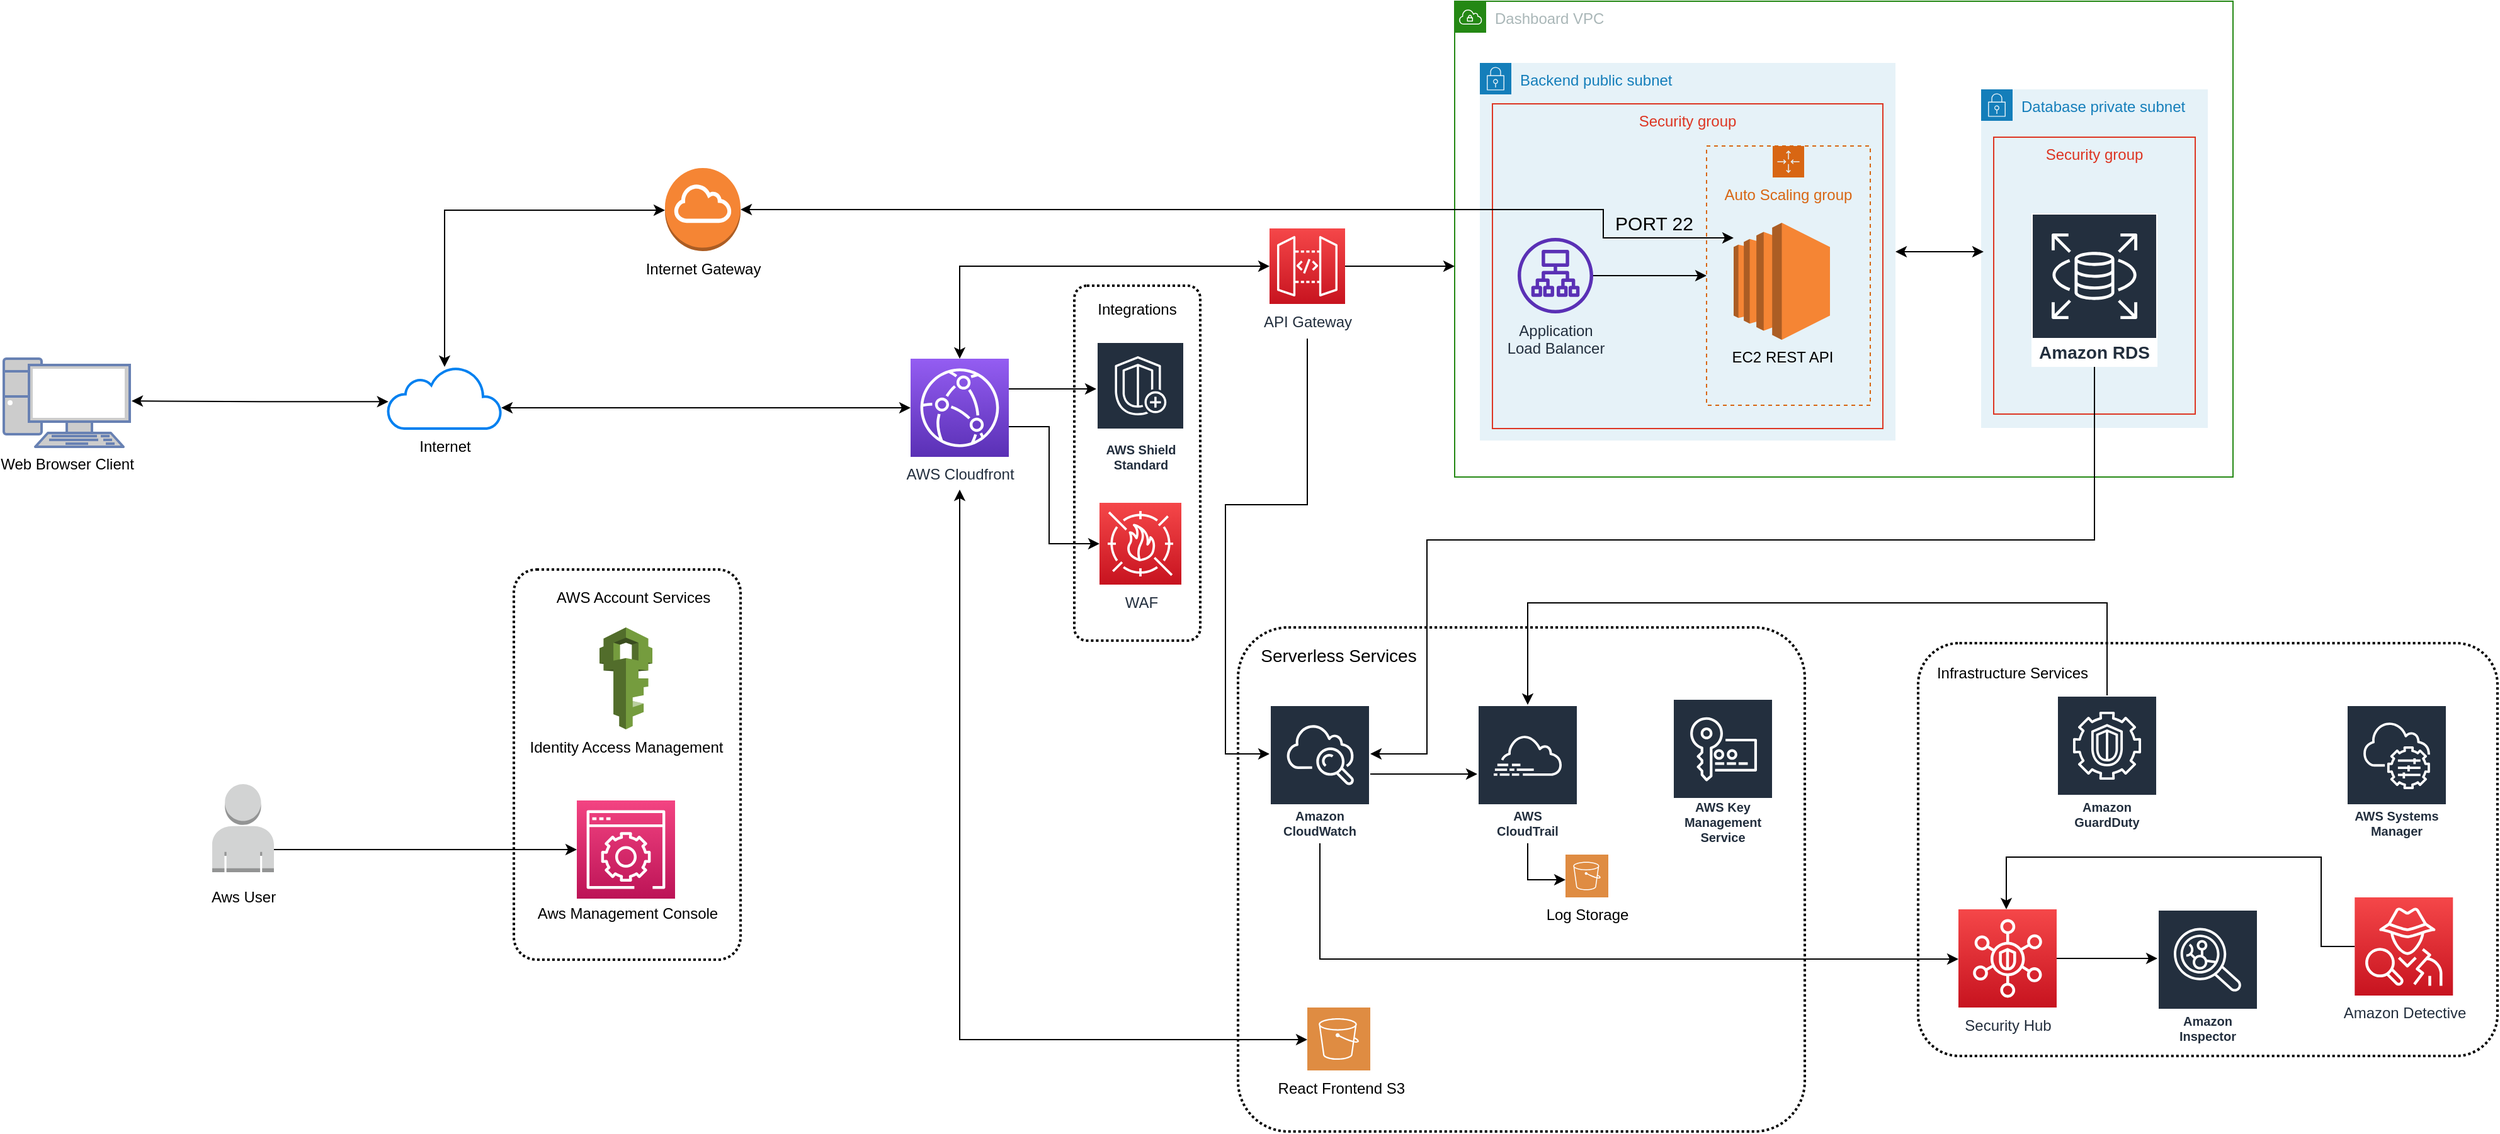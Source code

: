<mxfile version="14.7.3" type="device"><diagram id="Ht1M8jgEwFfnCIfOTk4-" name="Page-1"><mxGraphModel dx="1673" dy="931" grid="1" gridSize="10" guides="1" tooltips="1" connect="1" arrows="1" fold="1" page="1" pageScale="1" pageWidth="1169" pageHeight="827" math="0" shadow="0"><root><mxCell id="0"/><mxCell id="1" parent="0"/><mxCell id="OfNT1qkQO60J9ZN13zYA-43" value="" style="rounded=1;arcSize=10;dashed=1;fillColor=none;gradientColor=none;dashPattern=1 1;strokeWidth=2;" parent="1" vertex="1"><mxGeometry x="425" y="503.5" width="180" height="310" as="geometry"/></mxCell><mxCell id="gOyZL2xk11Li-CQd1Kv6-8" value="" style="rounded=1;arcSize=10;dashed=1;fillColor=none;gradientColor=none;dashPattern=1 1;strokeWidth=2;" parent="1" vertex="1"><mxGeometry x="1000" y="549.5" width="450" height="400.5" as="geometry"/></mxCell><mxCell id="5bD9tp8hiBj_-fqCJR-i-84" value="Dashboard VPC" style="points=[[0,0],[0.25,0],[0.5,0],[0.75,0],[1,0],[1,0.25],[1,0.5],[1,0.75],[1,1],[0.75,1],[0.5,1],[0.25,1],[0,1],[0,0.75],[0,0.5],[0,0.25]];outlineConnect=0;gradientColor=none;html=1;whiteSpace=wrap;fontSize=12;fontStyle=0;shape=mxgraph.aws4.group;grIcon=mxgraph.aws4.group_vpc;strokeColor=#248814;fillColor=none;verticalAlign=top;align=left;spacingLeft=30;fontColor=#AAB7B8;dashed=0;" parent="1" vertex="1"><mxGeometry x="1172" y="52" width="618" height="378" as="geometry"/></mxCell><mxCell id="5bD9tp8hiBj_-fqCJR-i-40" value="Backend private subnet" style="points=[[0,0],[0.25,0],[0.5,0],[0.75,0],[1,0],[1,0.25],[1,0.5],[1,0.75],[1,1],[0.75,1],[0.5,1],[0.25,1],[0,1],[0,0.75],[0,0.5],[0,0.25]];outlineConnect=0;gradientColor=none;html=1;whiteSpace=wrap;fontSize=12;fontStyle=0;shape=mxgraph.aws4.group;grIcon=mxgraph.aws4.group_security_group;grStroke=0;strokeColor=#147EBA;fillColor=#E6F2F8;verticalAlign=top;align=left;spacingLeft=30;fontColor=#147EBA;dashed=0;" parent="1" vertex="1"><mxGeometry x="1192" y="133" width="320" height="230" as="geometry"/></mxCell><mxCell id="5bD9tp8hiBj_-fqCJR-i-55" style="edgeStyle=orthogonalEdgeStyle;rounded=0;orthogonalLoop=1;jettySize=auto;html=1;entryX=0;entryY=0.5;entryDx=0;entryDy=0;" parent="1" source="5bD9tp8hiBj_-fqCJR-i-41" target="5bD9tp8hiBj_-fqCJR-i-42" edge="1"><mxGeometry relative="1" as="geometry"/></mxCell><mxCell id="5bD9tp8hiBj_-fqCJR-i-41" value="&lt;div&gt;Application&lt;br&gt;&lt;/div&gt;&lt;div&gt; Load Balancer&lt;/div&gt;" style="outlineConnect=0;fontColor=#232F3E;gradientColor=none;fillColor=#5A30B5;strokeColor=none;dashed=0;verticalLabelPosition=bottom;verticalAlign=top;align=center;html=1;fontSize=12;fontStyle=0;aspect=fixed;pointerEvents=1;shape=mxgraph.aws4.application_load_balancer;" parent="1" vertex="1"><mxGeometry x="1222" y="218" width="60" height="60" as="geometry"/></mxCell><mxCell id="5bD9tp8hiBj_-fqCJR-i-42" value="Auto Scaling group" style="points=[[0,0],[0.25,0],[0.5,0],[0.75,0],[1,0],[1,0.25],[1,0.5],[1,0.75],[1,1],[0.75,1],[0.5,1],[0.25,1],[0,1],[0,0.75],[0,0.5],[0,0.25]];outlineConnect=0;gradientColor=none;html=1;whiteSpace=wrap;fontSize=12;fontStyle=0;shape=mxgraph.aws4.groupCenter;grIcon=mxgraph.aws4.group_auto_scaling_group;grStroke=1;strokeColor=#D86613;fillColor=none;verticalAlign=top;align=center;fontColor=#D86613;dashed=1;spacingTop=25;" parent="1" vertex="1"><mxGeometry x="1372" y="145" width="130" height="206" as="geometry"/></mxCell><mxCell id="5bD9tp8hiBj_-fqCJR-i-43" value="&lt;div&gt;Backend instance 2&lt;/div&gt;" style="points=[[0,0,0],[0.25,0,0],[0.5,0,0],[0.75,0,0],[1,0,0],[0,1,0],[0.25,1,0],[0.5,1,0],[0.75,1,0],[1,1,0],[0,0.25,0],[0,0.5,0],[0,0.75,0],[1,0.25,0],[1,0.5,0],[1,0.75,0]];outlineConnect=0;fontColor=#232F3E;gradientColor=#F78E04;gradientDirection=north;fillColor=#D05C17;strokeColor=#ffffff;dashed=0;verticalLabelPosition=bottom;verticalAlign=top;align=center;html=1;fontSize=12;fontStyle=0;aspect=fixed;shape=mxgraph.aws4.resourceIcon;resIcon=mxgraph.aws4.compute;" parent="1" vertex="1"><mxGeometry x="1413" y="273" width="48" height="48" as="geometry"/></mxCell><mxCell id="5bD9tp8hiBj_-fqCJR-i-44" value="Backend instance 1" style="points=[[0,0,0],[0.25,0,0],[0.5,0,0],[0.75,0,0],[1,0,0],[0,1,0],[0.25,1,0],[0.5,1,0],[0.75,1,0],[1,1,0],[0,0.25,0],[0,0.5,0],[0,0.75,0],[1,0.25,0],[1,0.5,0],[1,0.75,0]];outlineConnect=0;fontColor=#232F3E;gradientColor=#F78E04;gradientDirection=north;fillColor=#D05C17;strokeColor=#ffffff;dashed=0;verticalLabelPosition=bottom;verticalAlign=top;align=center;html=1;fontSize=12;fontStyle=0;aspect=fixed;shape=mxgraph.aws4.resourceIcon;resIcon=mxgraph.aws4.compute;" parent="1" vertex="1"><mxGeometry x="1413.5" y="194" width="47" height="47" as="geometry"/></mxCell><mxCell id="5bD9tp8hiBj_-fqCJR-i-87" value="Internet Gateway" style="outlineConnect=0;dashed=0;verticalLabelPosition=bottom;verticalAlign=top;align=center;html=1;shape=mxgraph.aws3.internet_gateway;fillColor=#F58534;gradientColor=none;" parent="1" vertex="1"><mxGeometry x="545" y="184.5" width="60" height="66" as="geometry"/></mxCell><mxCell id="5bD9tp8hiBj_-fqCJR-i-90" value="Database private subnet" style="points=[[0,0],[0.25,0],[0.5,0],[0.75,0],[1,0],[1,0.25],[1,0.5],[1,0.75],[1,1],[0.75,1],[0.5,1],[0.25,1],[0,1],[0,0.75],[0,0.5],[0,0.25]];outlineConnect=0;gradientColor=none;html=1;whiteSpace=wrap;fontSize=12;fontStyle=0;shape=mxgraph.aws4.group;grIcon=mxgraph.aws4.group_security_group;grStroke=0;strokeColor=#147EBA;fillColor=#E6F2F8;verticalAlign=top;align=left;spacingLeft=30;fontColor=#147EBA;dashed=0;" parent="1" vertex="1"><mxGeometry x="1590" y="122" width="180" height="269" as="geometry"/></mxCell><mxCell id="Rqp0XbIb-eii7yiD4MMt-11" value="" style="edgeStyle=orthogonalEdgeStyle;rounded=0;orthogonalLoop=1;jettySize=auto;html=1;startArrow=classic;startFill=1;" parent="1" source="5bD9tp8hiBj_-fqCJR-i-95" edge="1"><mxGeometry relative="1" as="geometry"><mxPoint x="1592" y="251" as="targetPoint"/><Array as="points"><mxPoint x="1592" y="251"/></Array></mxGeometry></mxCell><mxCell id="5bD9tp8hiBj_-fqCJR-i-95" value="Backend public subnet" style="points=[[0,0],[0.25,0],[0.5,0],[0.75,0],[1,0],[1,0.25],[1,0.5],[1,0.75],[1,1],[0.75,1],[0.5,1],[0.25,1],[0,1],[0,0.75],[0,0.5],[0,0.25]];outlineConnect=0;gradientColor=none;html=1;whiteSpace=wrap;fontSize=12;fontStyle=0;shape=mxgraph.aws4.group;grIcon=mxgraph.aws4.group_security_group;grStroke=0;strokeColor=#147EBA;fillColor=#E6F2F8;verticalAlign=top;align=left;spacingLeft=30;fontColor=#147EBA;dashed=0;" parent="1" vertex="1"><mxGeometry x="1192" y="101" width="330" height="300" as="geometry"/></mxCell><mxCell id="5bD9tp8hiBj_-fqCJR-i-96" style="edgeStyle=orthogonalEdgeStyle;rounded=0;orthogonalLoop=1;jettySize=auto;html=1;entryX=0;entryY=0.5;entryDx=0;entryDy=0;" parent="1" source="5bD9tp8hiBj_-fqCJR-i-97" target="5bD9tp8hiBj_-fqCJR-i-98" edge="1"><mxGeometry relative="1" as="geometry"/></mxCell><mxCell id="5bD9tp8hiBj_-fqCJR-i-97" value="&lt;div&gt;Application&lt;br&gt;&lt;/div&gt;&lt;div&gt; Load Balancer&lt;/div&gt;" style="outlineConnect=0;fontColor=#232F3E;gradientColor=none;fillColor=#5A30B5;strokeColor=none;dashed=0;verticalLabelPosition=bottom;verticalAlign=top;align=center;html=1;fontSize=12;fontStyle=0;aspect=fixed;pointerEvents=1;shape=mxgraph.aws4.application_load_balancer;" parent="1" vertex="1"><mxGeometry x="1222" y="240" width="60" height="60" as="geometry"/></mxCell><mxCell id="5bD9tp8hiBj_-fqCJR-i-98" value="Auto Scaling group" style="points=[[0,0],[0.25,0],[0.5,0],[0.75,0],[1,0],[1,0.25],[1,0.5],[1,0.75],[1,1],[0.75,1],[0.5,1],[0.25,1],[0,1],[0,0.75],[0,0.5],[0,0.25]];outlineConnect=0;gradientColor=none;html=1;whiteSpace=wrap;fontSize=12;fontStyle=0;shape=mxgraph.aws4.groupCenter;grIcon=mxgraph.aws4.group_auto_scaling_group;grStroke=1;strokeColor=#D86613;fillColor=none;verticalAlign=top;align=center;fontColor=#D86613;dashed=1;spacingTop=25;" parent="1" vertex="1"><mxGeometry x="1372" y="167" width="130" height="206" as="geometry"/></mxCell><mxCell id="5bD9tp8hiBj_-fqCJR-i-161" value="WAF" style="points=[[0,0,0],[0.25,0,0],[0.5,0,0],[0.75,0,0],[1,0,0],[0,1,0],[0.25,1,0],[0.5,1,0],[0.75,1,0],[1,1,0],[0,0.25,0],[0,0.5,0],[0,0.75,0],[1,0.25,0],[1,0.5,0],[1,0.75,0]];outlineConnect=0;fontColor=#232F3E;gradientColor=#F54749;gradientDirection=north;fillColor=#C7131F;strokeColor=#ffffff;dashed=0;verticalLabelPosition=bottom;verticalAlign=top;align=center;html=1;fontSize=12;fontStyle=0;aspect=fixed;shape=mxgraph.aws4.resourceIcon;resIcon=mxgraph.aws4.waf;" parent="1" vertex="1"><mxGeometry x="890" y="450.5" width="65" height="65" as="geometry"/></mxCell><mxCell id="AzsHXXEYTiolJdEt9Cau-11" style="edgeStyle=orthogonalEdgeStyle;rounded=0;orthogonalLoop=1;jettySize=auto;html=1;entryX=0.004;entryY=0.565;entryDx=0;entryDy=0;entryPerimeter=0;startArrow=classic;startFill=1;" parent="1" target="AzsHXXEYTiolJdEt9Cau-10" edge="1"><mxGeometry relative="1" as="geometry"><mxPoint x="121.5" y="369.571" as="sourcePoint"/></mxGeometry></mxCell><mxCell id="gOyZL2xk11Li-CQd1Kv6-32" style="edgeStyle=orthogonalEdgeStyle;rounded=0;orthogonalLoop=1;jettySize=auto;html=1;startArrow=classic;startFill=1;" parent="1" source="AzsHXXEYTiolJdEt9Cau-10" target="5bD9tp8hiBj_-fqCJR-i-87" edge="1"><mxGeometry relative="1" as="geometry"><Array as="points"><mxPoint x="370" y="218"/></Array></mxGeometry></mxCell><mxCell id="C-Svo6G3PTKZMc2ujRzD-8" style="edgeStyle=orthogonalEdgeStyle;rounded=0;orthogonalLoop=1;jettySize=auto;html=1;entryX=0;entryY=0.5;entryDx=0;entryDy=0;entryPerimeter=0;startArrow=classic;startFill=1;" parent="1" source="AzsHXXEYTiolJdEt9Cau-10" target="gOyZL2xk11Li-CQd1Kv6-11" edge="1"><mxGeometry relative="1" as="geometry"><Array as="points"><mxPoint x="490" y="375"/><mxPoint x="490" y="375"/></Array></mxGeometry></mxCell><mxCell id="AzsHXXEYTiolJdEt9Cau-10" value="Internet" style="html=1;verticalLabelPosition=bottom;align=center;labelBackgroundColor=#ffffff;verticalAlign=top;strokeWidth=2;strokeColor=#0080F0;shadow=0;dashed=0;shape=mxgraph.ios7.icons.cloud;" parent="1" vertex="1"><mxGeometry x="325" y="342.5" width="90" height="49" as="geometry"/></mxCell><mxCell id="Rqp0XbIb-eii7yiD4MMt-9" value="Security group" style="fillColor=none;strokeColor=#DD3522;verticalAlign=top;fontStyle=0;fontColor=#DD3522;" parent="1" vertex="1"><mxGeometry x="1202" y="133.5" width="310" height="258" as="geometry"/></mxCell><mxCell id="PzAZGAQIhBLgFSPefWxm-6" value="&lt;div&gt;&amp;nbsp;React Frontend S3&lt;br&gt;&lt;/div&gt;" style="pointerEvents=1;shadow=0;dashed=0;html=1;strokeColor=none;fillColor=#DF8C42;labelPosition=center;verticalLabelPosition=bottom;verticalAlign=top;align=center;outlineConnect=0;shape=mxgraph.veeam2.aws_s3;" parent="1" vertex="1"><mxGeometry x="1055" y="851.5" width="50" height="50" as="geometry"/></mxCell><mxCell id="gOyZL2xk11Li-CQd1Kv6-19" style="edgeStyle=orthogonalEdgeStyle;rounded=0;orthogonalLoop=1;jettySize=auto;html=1;" parent="1" source="PzAZGAQIhBLgFSPefWxm-10" target="5bD9tp8hiBj_-fqCJR-i-84" edge="1"><mxGeometry relative="1" as="geometry"><mxPoint x="1427" y="329.75" as="targetPoint"/><Array as="points"><mxPoint x="1052" y="260"/></Array></mxGeometry></mxCell><mxCell id="C-Svo6G3PTKZMc2ujRzD-9" style="edgeStyle=orthogonalEdgeStyle;rounded=0;orthogonalLoop=1;jettySize=auto;html=1;" parent="1" target="OfNT1qkQO60J9ZN13zYA-6" edge="1"><mxGeometry relative="1" as="geometry"><mxPoint x="1055" y="320" as="sourcePoint"/><Array as="points"><mxPoint x="1055" y="452"/><mxPoint x="990" y="452"/><mxPoint x="990" y="650"/></Array></mxGeometry></mxCell><mxCell id="PzAZGAQIhBLgFSPefWxm-10" value="API Gateway" style="points=[[0,0,0],[0.25,0,0],[0.5,0,0],[0.75,0,0],[1,0,0],[0,1,0],[0.25,1,0],[0.5,1,0],[0.75,1,0],[1,1,0],[0,0.25,0],[0,0.5,0],[0,0.75,0],[1,0.25,0],[1,0.5,0],[1,0.75,0]];outlineConnect=0;fontColor=#232F3E;gradientColor=#F54749;gradientDirection=north;fillColor=#C7131F;strokeColor=#ffffff;dashed=0;verticalLabelPosition=bottom;verticalAlign=top;align=center;html=1;fontSize=12;fontStyle=0;aspect=fixed;shape=mxgraph.aws4.resourceIcon;resIcon=mxgraph.aws4.api_gateway;" parent="1" vertex="1"><mxGeometry x="1025" y="232.5" width="60" height="60" as="geometry"/></mxCell><mxCell id="rB4RRz-OB2ZRvbDj9cgl-4" value="" style="points=[[0,0,0],[0.25,0,0],[0.5,0,0],[0.75,0,0],[1,0,0],[0,1,0],[0.25,1,0],[0.5,1,0],[0.75,1,0],[1,1,0],[0,0.25,0],[0,0.5,0],[0,0.75,0],[1,0.25,0],[1,0.5,0],[1,0.75,0]];points=[[0,0,0],[0.25,0,0],[0.5,0,0],[0.75,0,0],[1,0,0],[0,1,0],[0.25,1,0],[0.5,1,0],[0.75,1,0],[1,1,0],[0,0.25,0],[0,0.5,0],[0,0.75,0],[1,0.25,0],[1,0.5,0],[1,0.75,0]];outlineConnect=0;fontColor=#232F3E;gradientColor=#F34482;gradientDirection=north;fillColor=#BC1356;strokeColor=#ffffff;dashed=0;verticalLabelPosition=bottom;verticalAlign=top;align=center;html=1;fontSize=12;fontStyle=0;aspect=fixed;shape=mxgraph.aws4.resourceIcon;resIcon=mxgraph.aws4.management_console;" parent="1" vertex="1"><mxGeometry x="475" y="687" width="78" height="78" as="geometry"/></mxCell><mxCell id="rB4RRz-OB2ZRvbDj9cgl-7" style="edgeStyle=orthogonalEdgeStyle;rounded=0;orthogonalLoop=1;jettySize=auto;html=1;entryX=0;entryY=0.5;entryDx=0;entryDy=0;entryPerimeter=0;" parent="1" source="rB4RRz-OB2ZRvbDj9cgl-5" target="rB4RRz-OB2ZRvbDj9cgl-4" edge="1"><mxGeometry relative="1" as="geometry"><mxPoint x="514" y="787" as="targetPoint"/><Array as="points"><mxPoint x="300" y="726"/><mxPoint x="300" y="726"/></Array></mxGeometry></mxCell><mxCell id="rB4RRz-OB2ZRvbDj9cgl-5" value="" style="outlineConnect=0;dashed=0;verticalLabelPosition=bottom;verticalAlign=top;align=center;html=1;shape=mxgraph.aws3.user;fillColor=#D2D3D3;gradientColor=none;" parent="1" vertex="1"><mxGeometry x="185.5" y="674" width="49" height="70" as="geometry"/></mxCell><mxCell id="rB4RRz-OB2ZRvbDj9cgl-10" value="Aws Management Console" style="text;html=1;align=center;verticalAlign=middle;resizable=0;points=[];autosize=1;strokeColor=none;" parent="1" vertex="1"><mxGeometry x="435" y="767" width="160" height="20" as="geometry"/></mxCell><mxCell id="rB4RRz-OB2ZRvbDj9cgl-11" value="Aws User&lt;br&gt;" style="text;html=1;align=center;verticalAlign=middle;resizable=0;points=[];autosize=1;strokeColor=none;" parent="1" vertex="1"><mxGeometry x="175" y="754" width="70" height="20" as="geometry"/></mxCell><mxCell id="rYMzBViqlzrkSHFaGd26-6" style="edgeStyle=orthogonalEdgeStyle;rounded=0;orthogonalLoop=1;jettySize=auto;html=1;entryX=0;entryY=0.5;entryDx=0;entryDy=0;entryPerimeter=0;startArrow=classic;startFill=1;" parent="1" source="gOyZL2xk11Li-CQd1Kv6-11" target="PzAZGAQIhBLgFSPefWxm-10" edge="1"><mxGeometry relative="1" as="geometry"><Array as="points"><mxPoint x="779" y="263"/></Array></mxGeometry></mxCell><mxCell id="C-Svo6G3PTKZMc2ujRzD-1" style="edgeStyle=orthogonalEdgeStyle;rounded=0;orthogonalLoop=1;jettySize=auto;html=1;startArrow=classic;startFill=1;" parent="1" target="PzAZGAQIhBLgFSPefWxm-6" edge="1"><mxGeometry relative="1" as="geometry"><mxPoint x="779" y="440" as="sourcePoint"/><Array as="points"><mxPoint x="779" y="877"/></Array></mxGeometry></mxCell><mxCell id="C-Svo6G3PTKZMc2ujRzD-4" style="edgeStyle=orthogonalEdgeStyle;rounded=0;orthogonalLoop=1;jettySize=auto;html=1;" parent="1" source="gOyZL2xk11Li-CQd1Kv6-11" target="OfNT1qkQO60J9ZN13zYA-32" edge="1"><mxGeometry relative="1" as="geometry"><Array as="points"><mxPoint x="850" y="360"/><mxPoint x="850" y="360"/></Array></mxGeometry></mxCell><mxCell id="C-Svo6G3PTKZMc2ujRzD-5" style="edgeStyle=orthogonalEdgeStyle;rounded=0;orthogonalLoop=1;jettySize=auto;html=1;entryX=0;entryY=0.5;entryDx=0;entryDy=0;entryPerimeter=0;" parent="1" source="gOyZL2xk11Li-CQd1Kv6-11" target="5bD9tp8hiBj_-fqCJR-i-161" edge="1"><mxGeometry relative="1" as="geometry"><Array as="points"><mxPoint x="850" y="390"/><mxPoint x="850" y="483"/></Array></mxGeometry></mxCell><mxCell id="gOyZL2xk11Li-CQd1Kv6-11" value="AWS Cloudfront" style="points=[[0,0,0],[0.25,0,0],[0.5,0,0],[0.75,0,0],[1,0,0],[0,1,0],[0.25,1,0],[0.5,1,0],[0.75,1,0],[1,1,0],[0,0.25,0],[0,0.5,0],[0,0.75,0],[1,0.25,0],[1,0.5,0],[1,0.75,0]];outlineConnect=0;fontColor=#232F3E;gradientColor=#945DF2;gradientDirection=north;fillColor=#5A30B5;strokeColor=#ffffff;dashed=0;verticalLabelPosition=bottom;verticalAlign=top;align=center;html=1;fontSize=12;fontStyle=0;aspect=fixed;shape=mxgraph.aws4.resourceIcon;resIcon=mxgraph.aws4.cloudfront;" parent="1" vertex="1"><mxGeometry x="740" y="336" width="78" height="78" as="geometry"/></mxCell><mxCell id="gOyZL2xk11Li-CQd1Kv6-16" value="&lt;font style=&quot;font-size: 14px&quot;&gt;Serverless Services&lt;/font&gt;" style="text;html=1;strokeColor=none;fillColor=none;align=center;verticalAlign=middle;whiteSpace=wrap;rounded=0;" parent="1" vertex="1"><mxGeometry x="1015" y="562" width="130" height="20" as="geometry"/></mxCell><mxCell id="gOyZL2xk11Li-CQd1Kv6-17" value="" style="rounded=1;arcSize=10;dashed=1;fillColor=none;gradientColor=none;dashPattern=1 1;strokeWidth=2;" parent="1" vertex="1"><mxGeometry x="1540" y="562" width="460" height="328" as="geometry"/></mxCell><mxCell id="OfNT1qkQO60J9ZN13zYA-27" style="edgeStyle=orthogonalEdgeStyle;rounded=0;orthogonalLoop=1;jettySize=auto;html=1;" parent="1" source="OfNT1qkQO60J9ZN13zYA-6" target="OfNT1qkQO60J9ZN13zYA-25" edge="1"><mxGeometry relative="1" as="geometry"><Array as="points"><mxPoint x="1150" y="666"/><mxPoint x="1150" y="666"/></Array></mxGeometry></mxCell><mxCell id="OfNT1qkQO60J9ZN13zYA-28" style="edgeStyle=orthogonalEdgeStyle;rounded=0;orthogonalLoop=1;jettySize=auto;html=1;" parent="1" source="OfNT1qkQO60J9ZN13zYA-6" target="OfNT1qkQO60J9ZN13zYA-8" edge="1"><mxGeometry relative="1" as="geometry"><Array as="points"><mxPoint x="1065" y="813"/></Array></mxGeometry></mxCell><mxCell id="OfNT1qkQO60J9ZN13zYA-42" style="edgeStyle=orthogonalEdgeStyle;rounded=0;orthogonalLoop=1;jettySize=auto;html=1;" parent="1" source="OfNT1qkQO60J9ZN13zYA-25" target="OfNT1qkQO60J9ZN13zYA-40" edge="1"><mxGeometry relative="1" as="geometry"><Array as="points"><mxPoint x="1230" y="750"/></Array></mxGeometry></mxCell><mxCell id="OfNT1qkQO60J9ZN13zYA-6" value="Amazon CloudWatch" style="outlineConnect=0;fontColor=#232F3E;gradientColor=none;strokeColor=#ffffff;fillColor=#232F3E;dashed=0;verticalLabelPosition=middle;verticalAlign=bottom;align=center;html=1;whiteSpace=wrap;fontSize=10;fontStyle=1;spacing=3;shape=mxgraph.aws4.productIcon;prIcon=mxgraph.aws4.cloudwatch;" parent="1" vertex="1"><mxGeometry x="1025" y="611" width="80" height="110" as="geometry"/></mxCell><mxCell id="OfNT1qkQO60J9ZN13zYA-13" style="edgeStyle=orthogonalEdgeStyle;rounded=0;orthogonalLoop=1;jettySize=auto;html=1;" parent="1" source="OfNT1qkQO60J9ZN13zYA-8" target="OfNT1qkQO60J9ZN13zYA-10" edge="1"><mxGeometry relative="1" as="geometry"><Array as="points"><mxPoint x="1680" y="813"/><mxPoint x="1680" y="813"/></Array></mxGeometry></mxCell><mxCell id="OfNT1qkQO60J9ZN13zYA-8" value="Security Hub" style="points=[[0,0,0],[0.25,0,0],[0.5,0,0],[0.75,0,0],[1,0,0],[0,1,0],[0.25,1,0],[0.5,1,0],[0.75,1,0],[1,1,0],[0,0.25,0],[0,0.5,0],[0,0.75,0],[1,0.25,0],[1,0.5,0],[1,0.75,0]];outlineConnect=0;fontColor=#232F3E;gradientColor=#F54749;gradientDirection=north;fillColor=#C7131F;strokeColor=#ffffff;dashed=0;verticalLabelPosition=bottom;verticalAlign=top;align=center;html=1;fontSize=12;fontStyle=0;aspect=fixed;shape=mxgraph.aws4.resourceIcon;resIcon=mxgraph.aws4.security_hub;" parent="1" vertex="1"><mxGeometry x="1571.99" y="773.5" width="78" height="78" as="geometry"/></mxCell><mxCell id="OfNT1qkQO60J9ZN13zYA-10" value="Amazon Inspector" style="outlineConnect=0;fontColor=#232F3E;gradientColor=none;strokeColor=#ffffff;fillColor=#232F3E;dashed=0;verticalLabelPosition=middle;verticalAlign=bottom;align=center;html=1;whiteSpace=wrap;fontSize=10;fontStyle=1;spacing=3;shape=mxgraph.aws4.productIcon;prIcon=mxgraph.aws4.inspector;" parent="1" vertex="1"><mxGeometry x="1730" y="773.5" width="80" height="110" as="geometry"/></mxCell><mxCell id="OfNT1qkQO60J9ZN13zYA-17" style="edgeStyle=orthogonalEdgeStyle;rounded=0;orthogonalLoop=1;jettySize=auto;html=1;" parent="1" source="OfNT1qkQO60J9ZN13zYA-15" target="OfNT1qkQO60J9ZN13zYA-8" edge="1"><mxGeometry relative="1" as="geometry"><Array as="points"><mxPoint x="1860" y="803"/><mxPoint x="1860" y="732"/><mxPoint x="1610" y="732"/></Array></mxGeometry></mxCell><mxCell id="OfNT1qkQO60J9ZN13zYA-15" value="Amazon Detective" style="points=[[0,0,0],[0.25,0,0],[0.5,0,0],[0.75,0,0],[1,0,0],[0,1,0],[0.25,1,0],[0.5,1,0],[0.75,1,0],[1,1,0],[0,0.25,0],[0,0.5,0],[0,0.75,0],[1,0.25,0],[1,0.5,0],[1,0.75,0]];outlineConnect=0;fontColor=#232F3E;gradientColor=#F54749;gradientDirection=north;fillColor=#C7131F;strokeColor=#ffffff;dashed=0;verticalLabelPosition=bottom;verticalAlign=top;align=center;html=1;fontSize=12;fontStyle=0;aspect=fixed;shape=mxgraph.aws4.resourceIcon;resIcon=mxgraph.aws4.detective;" parent="1" vertex="1"><mxGeometry x="1886.65" y="764" width="78" height="78" as="geometry"/></mxCell><mxCell id="OfNT1qkQO60J9ZN13zYA-19" value="Infrastructure Services" style="text;html=1;strokeColor=none;fillColor=none;align=center;verticalAlign=middle;whiteSpace=wrap;rounded=0;" parent="1" vertex="1"><mxGeometry x="1540" y="576" width="150" height="20" as="geometry"/></mxCell><mxCell id="OfNT1qkQO60J9ZN13zYA-22" value="AWS Key Management Service" style="outlineConnect=0;fontColor=#232F3E;gradientColor=none;strokeColor=#ffffff;fillColor=#232F3E;dashed=0;verticalLabelPosition=middle;verticalAlign=bottom;align=center;html=1;whiteSpace=wrap;fontSize=10;fontStyle=1;spacing=3;shape=mxgraph.aws4.productIcon;prIcon=mxgraph.aws4.key_management_service;" parent="1" vertex="1"><mxGeometry x="1345" y="606" width="80" height="120" as="geometry"/></mxCell><mxCell id="OfNT1qkQO60J9ZN13zYA-25" value="AWS&#xA;CloudTrail" style="outlineConnect=0;fontColor=#232F3E;gradientColor=none;strokeColor=#ffffff;fillColor=#232F3E;dashed=0;verticalLabelPosition=middle;verticalAlign=bottom;align=center;html=1;whiteSpace=wrap;fontSize=10;fontStyle=1;spacing=3;shape=mxgraph.aws4.productIcon;prIcon=mxgraph.aws4.cloudtrail;" parent="1" vertex="1"><mxGeometry x="1190" y="611" width="80" height="110" as="geometry"/></mxCell><mxCell id="OfNT1qkQO60J9ZN13zYA-26" value="Identity Access Management" style="outlineConnect=0;dashed=0;verticalLabelPosition=bottom;verticalAlign=top;align=center;html=1;shape=mxgraph.aws3.iam;fillColor=#759C3E;gradientColor=none;" parent="1" vertex="1"><mxGeometry x="493" y="549.5" width="42" height="81" as="geometry"/></mxCell><mxCell id="OfNT1qkQO60J9ZN13zYA-32" value="AWS Shield Standard" style="outlineConnect=0;fontColor=#232F3E;gradientColor=none;strokeColor=#ffffff;fillColor=#232F3E;dashed=0;verticalLabelPosition=middle;verticalAlign=bottom;align=center;html=1;whiteSpace=wrap;fontSize=10;fontStyle=1;spacing=3;shape=mxgraph.aws4.productIcon;prIcon=mxgraph.aws4.shield;" parent="1" vertex="1"><mxGeometry x="887.5" y="322.5" width="70" height="107.5" as="geometry"/></mxCell><mxCell id="OfNT1qkQO60J9ZN13zYA-37" style="edgeStyle=orthogonalEdgeStyle;rounded=0;orthogonalLoop=1;jettySize=auto;html=1;" parent="1" source="OfNT1qkQO60J9ZN13zYA-35" target="OfNT1qkQO60J9ZN13zYA-25" edge="1"><mxGeometry relative="1" as="geometry"><Array as="points"><mxPoint x="1690" y="530"/><mxPoint x="1230" y="530"/></Array></mxGeometry></mxCell><mxCell id="OfNT1qkQO60J9ZN13zYA-35" value="Amazon GuardDuty" style="outlineConnect=0;fontColor=#232F3E;gradientColor=none;strokeColor=#ffffff;fillColor=#232F3E;dashed=0;verticalLabelPosition=middle;verticalAlign=bottom;align=center;html=1;whiteSpace=wrap;fontSize=10;fontStyle=1;spacing=3;shape=mxgraph.aws4.productIcon;prIcon=mxgraph.aws4.guardduty;" parent="1" vertex="1"><mxGeometry x="1650" y="603.5" width="80" height="110" as="geometry"/></mxCell><mxCell id="OfNT1qkQO60J9ZN13zYA-38" value="AWS Systems Manager" style="outlineConnect=0;fontColor=#232F3E;gradientColor=none;strokeColor=#ffffff;fillColor=#232F3E;dashed=0;verticalLabelPosition=middle;verticalAlign=bottom;align=center;html=1;whiteSpace=wrap;fontSize=10;fontStyle=1;spacing=3;shape=mxgraph.aws4.productIcon;prIcon=mxgraph.aws4.systems_manager;" parent="1" vertex="1"><mxGeometry x="1880" y="611" width="80" height="110" as="geometry"/></mxCell><mxCell id="OfNT1qkQO60J9ZN13zYA-40" value="Log Storage" style="pointerEvents=1;shadow=0;dashed=0;html=1;strokeColor=none;fillColor=#DF8C42;labelPosition=center;verticalLabelPosition=bottom;verticalAlign=top;align=center;outlineConnect=0;shape=mxgraph.veeam2.aws_s3;" parent="1" vertex="1"><mxGeometry x="1260" y="730" width="34" height="34" as="geometry"/></mxCell><mxCell id="OfNT1qkQO60J9ZN13zYA-44" value="AWS Account Services" style="text;html=1;strokeColor=none;fillColor=none;align=center;verticalAlign=middle;whiteSpace=wrap;rounded=0;" parent="1" vertex="1"><mxGeometry x="455" y="515.5" width="130" height="20" as="geometry"/></mxCell><mxCell id="rYMzBViqlzrkSHFaGd26-1" value="&lt;font color=&quot;#000000&quot;&gt;Web Browser Client&lt;br&gt;&lt;/font&gt;" style="fontColor=#0066CC;verticalAlign=top;verticalLabelPosition=bottom;labelPosition=center;align=center;html=1;outlineConnect=0;fillColor=#CCCCCC;strokeColor=#6881B3;gradientColor=none;gradientDirection=north;strokeWidth=2;shape=mxgraph.networks.pc;" parent="1" vertex="1"><mxGeometry x="20" y="336" width="100" height="70" as="geometry"/></mxCell><mxCell id="Rqp0XbIb-eii7yiD4MMt-12" value="Security group" style="fillColor=none;strokeColor=#DD3522;verticalAlign=top;fontStyle=0;fontColor=#DD3522;" parent="1" vertex="1"><mxGeometry x="1600" y="160" width="160" height="220" as="geometry"/></mxCell><mxCell id="C-Svo6G3PTKZMc2ujRzD-10" style="edgeStyle=orthogonalEdgeStyle;rounded=0;orthogonalLoop=1;jettySize=auto;html=1;" parent="1" source="C-Svo6G3PTKZMc2ujRzD-2" target="OfNT1qkQO60J9ZN13zYA-6" edge="1"><mxGeometry relative="1" as="geometry"><Array as="points"><mxPoint x="1680" y="480"/><mxPoint x="1150" y="480"/><mxPoint x="1150" y="650"/></Array></mxGeometry></mxCell><mxCell id="C-Svo6G3PTKZMc2ujRzD-2" value="&lt;font style=&quot;font-size: 14px&quot;&gt;Amazon RDS&lt;/font&gt;" style="outlineConnect=0;fontColor=#232F3E;gradientColor=none;strokeColor=#ffffff;fillColor=#232F3E;dashed=0;verticalLabelPosition=middle;verticalAlign=bottom;align=center;html=1;whiteSpace=wrap;fontSize=10;fontStyle=1;spacing=3;shape=mxgraph.aws4.productIcon;prIcon=mxgraph.aws4.rds;" parent="1" vertex="1"><mxGeometry x="1630" y="220.5" width="100" height="122" as="geometry"/></mxCell><mxCell id="C-Svo6G3PTKZMc2ujRzD-7" value="EC2 REST API" style="outlineConnect=0;dashed=0;verticalLabelPosition=bottom;verticalAlign=top;align=center;html=1;shape=mxgraph.aws3.ec2;fillColor=#F58534;gradientColor=none;" parent="1" vertex="1"><mxGeometry x="1393.5" y="228" width="76.5" height="93" as="geometry"/></mxCell><mxCell id="C-Svo6G3PTKZMc2ujRzD-11" value="" style="rounded=1;arcSize=10;dashed=1;fillColor=none;gradientColor=none;dashPattern=1 1;strokeWidth=2;" parent="1" vertex="1"><mxGeometry x="870" y="278" width="100" height="282" as="geometry"/></mxCell><mxCell id="C-Svo6G3PTKZMc2ujRzD-12" value="Integrations" style="text;html=1;strokeColor=none;fillColor=none;align=center;verticalAlign=middle;whiteSpace=wrap;rounded=0;" parent="1" vertex="1"><mxGeometry x="855" y="287" width="130" height="20" as="geometry"/></mxCell><mxCell id="C-Svo6G3PTKZMc2ujRzD-3" style="edgeStyle=orthogonalEdgeStyle;rounded=0;orthogonalLoop=1;jettySize=auto;html=1;startArrow=classic;startFill=1;" parent="1" source="5bD9tp8hiBj_-fqCJR-i-87" target="C-Svo6G3PTKZMc2ujRzD-7" edge="1"><mxGeometry relative="1" as="geometry"><Array as="points"><mxPoint x="1290" y="217"/><mxPoint x="1290" y="240"/></Array></mxGeometry></mxCell><mxCell id="C-Svo6G3PTKZMc2ujRzD-15" value="PORT 22" style="edgeLabel;html=1;align=center;verticalAlign=middle;resizable=0;points=[];fontSize=15;labelBackgroundColor=none;" parent="C-Svo6G3PTKZMc2ujRzD-3" vertex="1" connectable="0"><mxGeometry x="0.813" y="3" relative="1" as="geometry"><mxPoint x="12" y="-9" as="offset"/></mxGeometry></mxCell></root></mxGraphModel></diagram></mxfile>